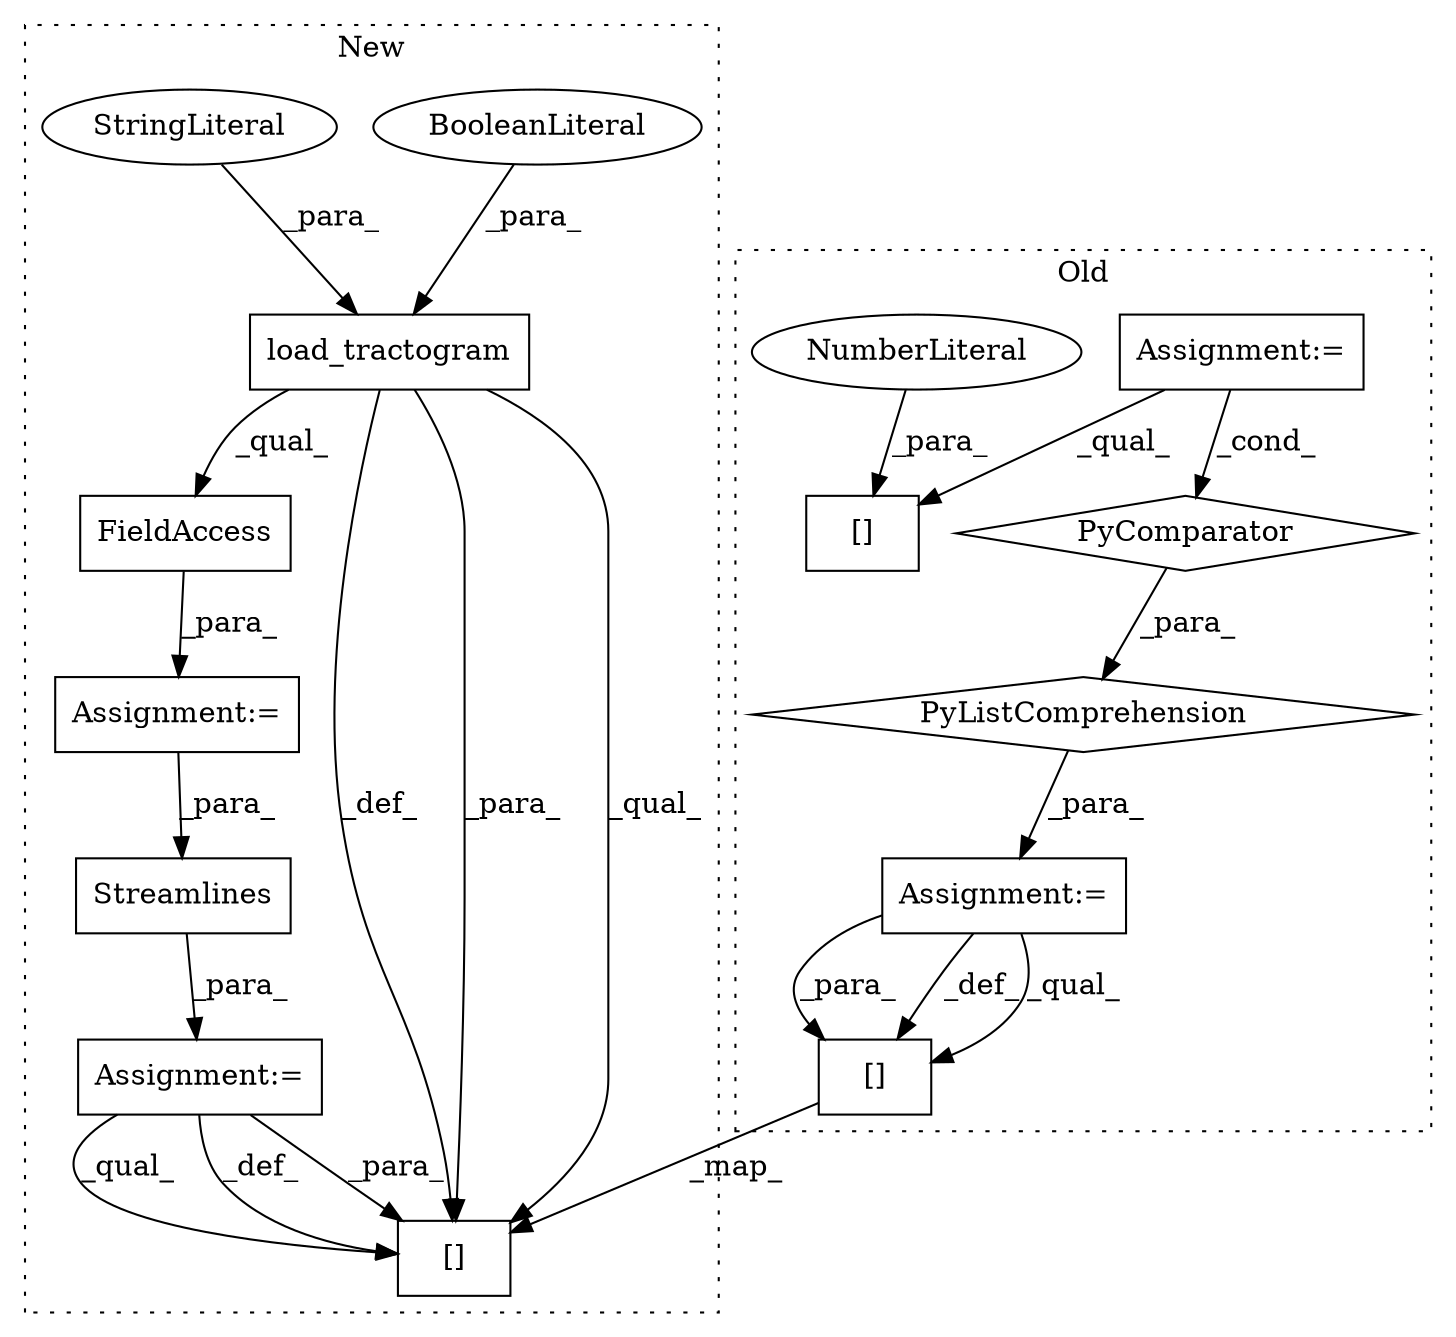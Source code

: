 digraph G {
subgraph cluster0 {
1 [label="PyComparator" a="113" s="785" l="23" shape="diamond"];
4 [label="PyListComprehension" a="109" s="723" l="93" shape="diamond"];
5 [label="Assignment:=" a="7" s="711" l="12" shape="box"];
6 [label="Assignment:=" a="7" s="785" l="23" shape="box"];
7 [label="[]" a="2" s="723,726" l="2,1" shape="box"];
8 [label="NumberLiteral" a="34" s="725" l="1" shape="ellipse"];
15 [label="[]" a="2" s="1986,2015" l="14,1" shape="box"];
label = "Old";
style="dotted";
}
subgraph cluster1 {
2 [label="Streamlines" a="32" s="710,728" l="12,1" shape="box"];
3 [label="Assignment:=" a="7" s="709" l="1" shape="box"];
9 [label="load_tractogram" a="32" s="645,679" l="16,1" shape="box"];
10 [label="FieldAccess" a="22" s="645" l="47" shape="box"];
11 [label="BooleanLiteral" a="9" s="674" l="5" shape="ellipse"];
12 [label="StringLiteral" a="45" s="667" l="6" shape="ellipse"];
13 [label="Assignment:=" a="7" s="644" l="1" shape="box"];
14 [label="[]" a="2" s="1905,1934" l="14,1" shape="box"];
label = "New";
style="dotted";
}
1 -> 4 [label="_para_"];
2 -> 3 [label="_para_"];
3 -> 14 [label="_qual_"];
3 -> 14 [label="_def_"];
3 -> 14 [label="_para_"];
4 -> 5 [label="_para_"];
5 -> 15 [label="_para_"];
5 -> 15 [label="_def_"];
5 -> 15 [label="_qual_"];
6 -> 7 [label="_qual_"];
6 -> 1 [label="_cond_"];
8 -> 7 [label="_para_"];
9 -> 14 [label="_def_"];
9 -> 10 [label="_qual_"];
9 -> 14 [label="_para_"];
9 -> 14 [label="_qual_"];
10 -> 13 [label="_para_"];
11 -> 9 [label="_para_"];
12 -> 9 [label="_para_"];
13 -> 2 [label="_para_"];
15 -> 14 [label="_map_"];
}
